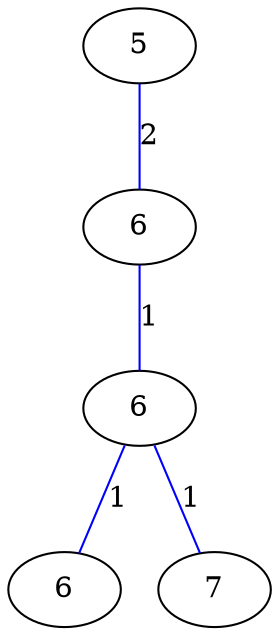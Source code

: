graph G {
	0 [label="5"];
	1 [label="6"];
	2 [label="6"];
	3 [label="6"];
	4 [label="7"];
	0 -- 1 [label="2", color=blue];
	1 -- 2 [label="1", color=blue];
	2 -- 3 [label="1", color=blue];
	2 -- 4 [label="1", color=blue];
}